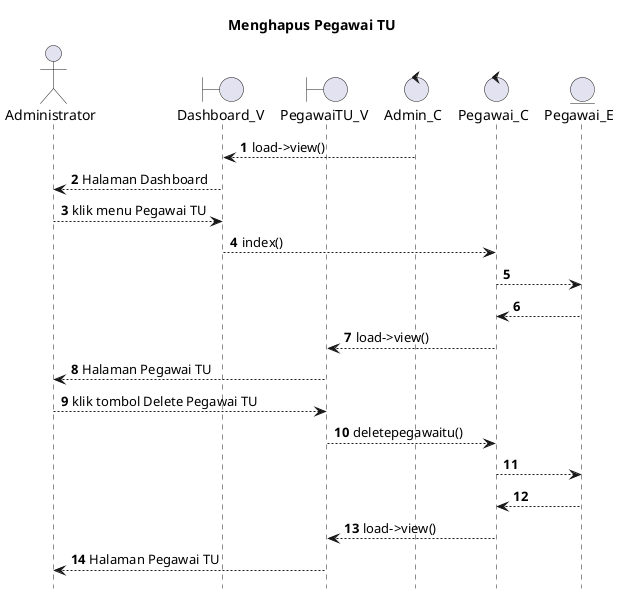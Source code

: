 @startuml

autonumber
hide footbox
title Menghapus Pegawai TU

Actor Administrator
boundary Dashboard_V
boundary PegawaiTU_V
control Admin_C
control Pegawai_C
Entity Pegawai_E

Admin_C --> Dashboard_V: load->view()
Dashboard_V --> Administrator: Halaman Dashboard
Administrator --> Dashboard_V: klik menu Pegawai TU
Dashboard_V --> Pegawai_C: index()
Pegawai_C --> Pegawai_E:
    
    Pegawai_E --> Pegawai_C:
    Pegawai_C --> PegawaiTU_V: load->view()
    PegawaiTU_V --> Administrator: Halaman Pegawai TU

Administrator --> PegawaiTU_V: klik tombol Delete Pegawai TU
PegawaiTU_V --> Pegawai_C: deletepegawaitu()
Pegawai_C --> Pegawai_E:
   
    Pegawai_E --> Pegawai_C:
    Pegawai_C --> PegawaiTU_V: load->view()
    PegawaiTU_V --> Administrator: Halaman Pegawai TU

@enduml
